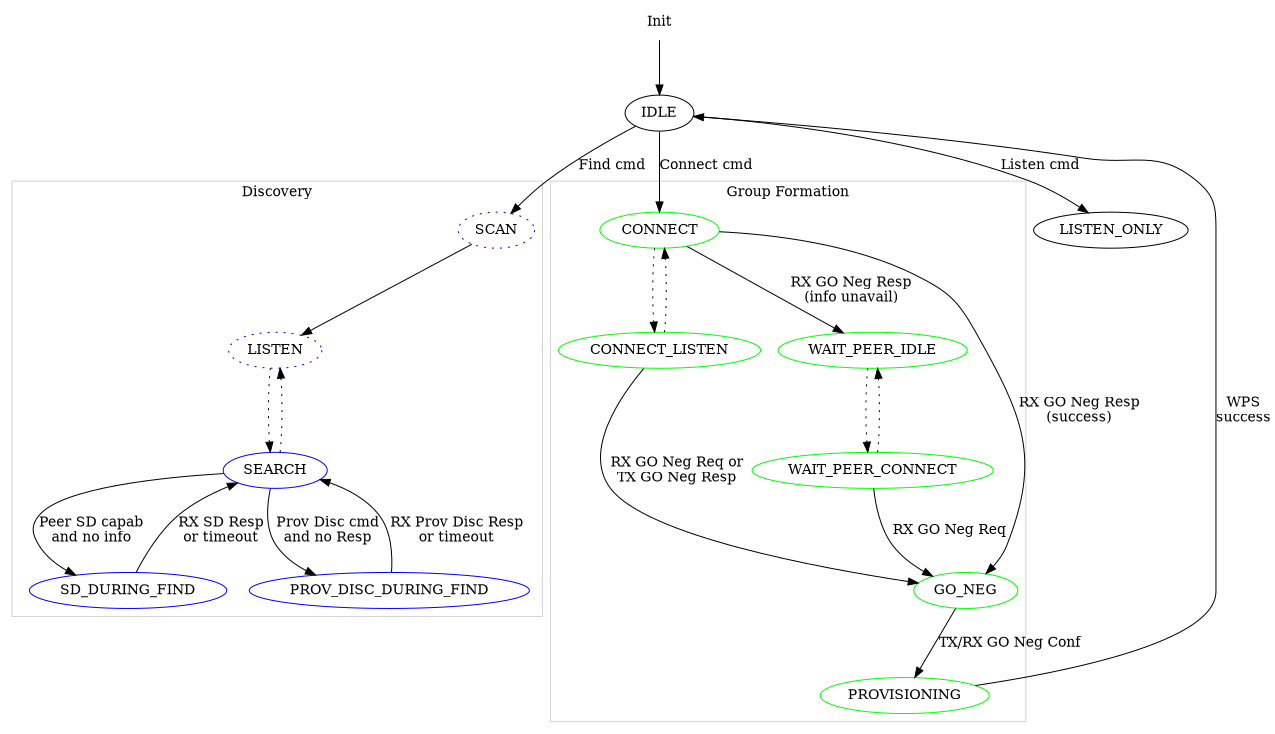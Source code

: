 digraph p2p {
	ranksep=.75;
	size = "8.5,7.5";

	start -> IDLE;
	start [label="Init",shape=none];

	/* Discovery: Scan followed by Find(SEARCH,LISTEN) */
	subgraph cluster_0 {
		label="Discovery";
		color=lightgrey;
		node [color=blue];
		/* SCAN and LISTEN currently not used in the implementation */
		SCAN [style=dotted];
		LISTEN [style=dotted];

		SCAN -> LISTEN;
		LISTEN -> SEARCH -> LISTEN [style=dotted];
		SEARCH -> SD_DURING_FIND [label="Peer SD capab\nand no info", weight=100];
		SD_DURING_FIND -> SEARCH [label="RX SD Resp\nor timeout", weight=100];
		SEARCH -> PROV_DISC_DURING_FIND [label="Prov Disc cmd\nand no Resp", weight=100];
		PROV_DISC_DURING_FIND -> SEARCH [label="RX Prov Disc Resp\nor timeout", weight=100];
	}

	/* Group Formation */
	subgraph cluster_1 {
		label="Group Formation";
		color=lightgrey;
		node [color=green];

		CONNECT -> CONNECT_LISTEN [style=dotted,weight=100];
		CONNECT_LISTEN -> CONNECT [style=dotted,weight=100];
		CONNECT -> WAIT_PEER_IDLE [label="RX GO Neg Resp\n(info unavail)"];
		WAIT_PEER_IDLE -> WAIT_PEER_CONNECT [style=dotted,weight=100];
		WAIT_PEER_CONNECT -> WAIT_PEER_IDLE [style=dotted,weight=100];

		CONNECT -> GO_NEG [label="RX GO Neg Resp\n(success)", weight=10];
		CONNECT_LISTEN -> GO_NEG [label="RX GO Neg Req or\nTX GO Neg Resp"];
		WAIT_PEER_CONNECT -> GO_NEG [label="RX GO Neg Req"];
		GO_NEG -> PROVISIONING [label="TX/RX GO Neg Conf"];
	}

	PROVISIONING -> IDLE [label="WPS\nsuccess"];

	/* External triggers */
	IDLE -> SCAN [label="Find cmd",weight=20];
	IDLE -> CONNECT [label="Connect cmd",weight=20];
	IDLE -> LISTEN_ONLY [label="Listen cmd"];

	/* Timeouts */
/*
	edge [color=red];
	WAIT_PEER_IDLE -> IDLE [label="timeout", weight=0];
	WAIT_PEER_CONNECT -> IDLE [label="timeout", weight=0];
	CONNECT -> IDLE [label="timeout", weight=0];
	CONNECT_LISTEN -> IDLE [label="timeout", weight=0];
	GO_NEG -> IDLE [label="timeout", weight=0];
	PROVISIONING -> IDLE [label="timeout", weight=0];
	LISTEN_ONLY -> IDLE [label="timeout", weight=0];
	SEARCH -> IDLE [label="timeout", weight=0];
*/
}
